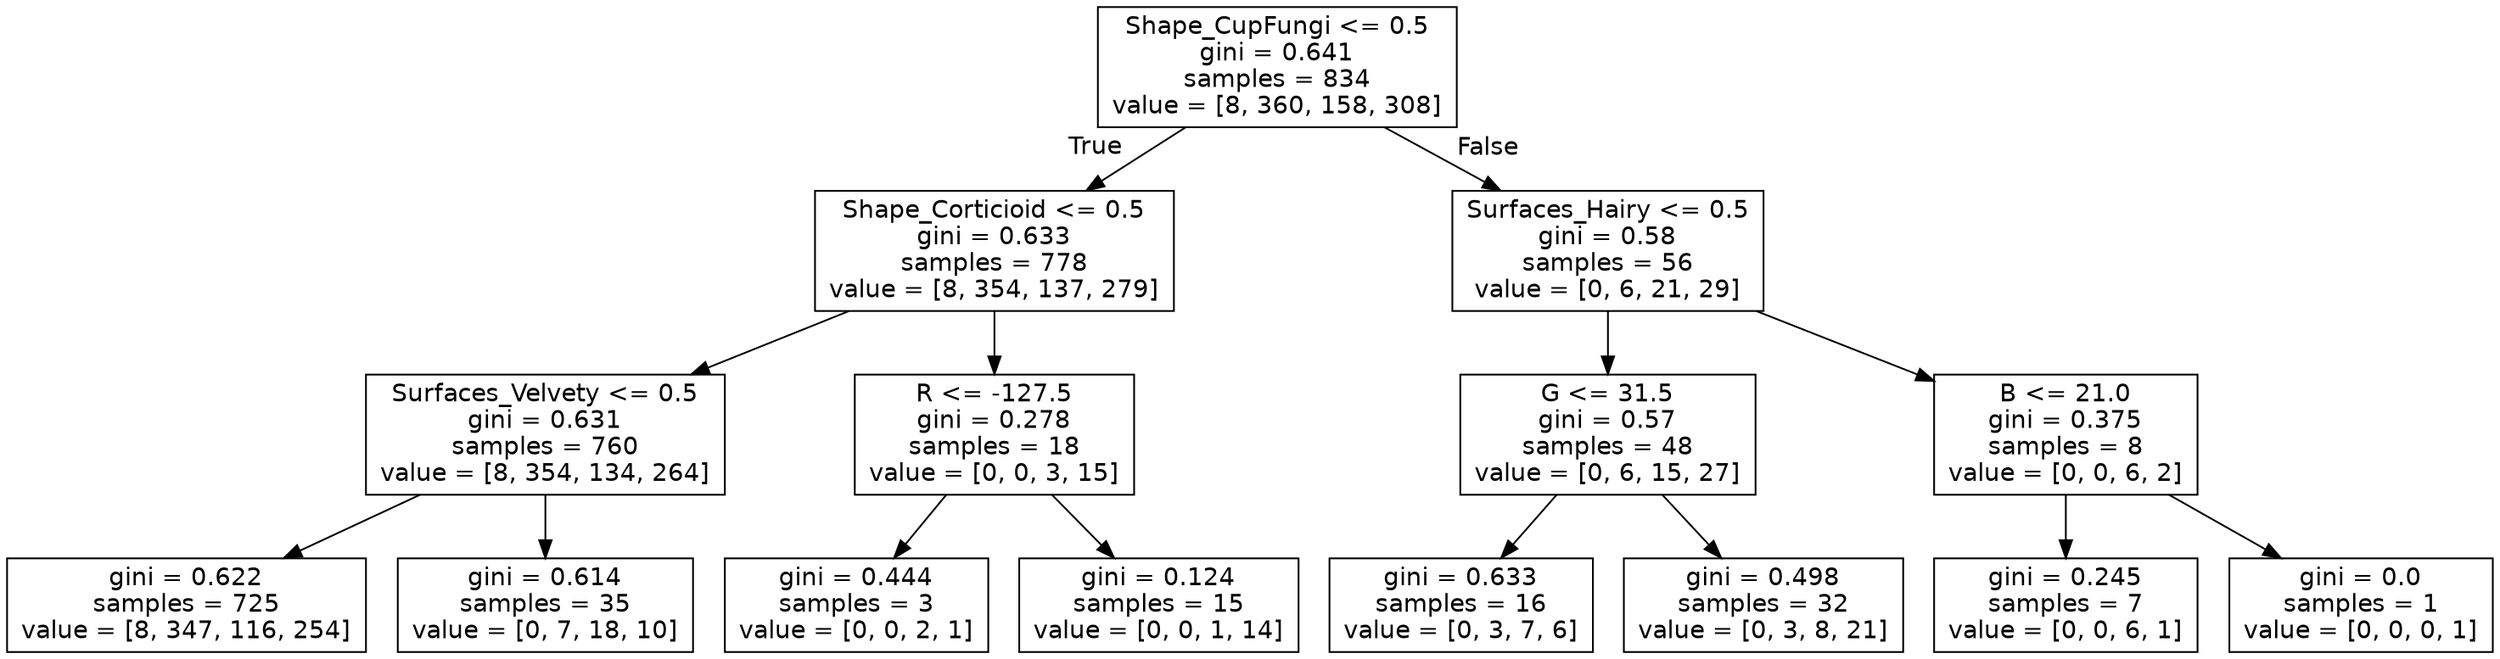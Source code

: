 digraph Tree {
node [shape=box, fontname="helvetica"] ;
edge [fontname="helvetica"] ;
0 [label="Shape_CupFungi <= 0.5\ngini = 0.641\nsamples = 834\nvalue = [8, 360, 158, 308]"] ;
1 [label="Shape_Corticioid <= 0.5\ngini = 0.633\nsamples = 778\nvalue = [8, 354, 137, 279]"] ;
0 -> 1 [labeldistance=2.5, labelangle=45, headlabel="True"] ;
2 [label="Surfaces_Velvety <= 0.5\ngini = 0.631\nsamples = 760\nvalue = [8, 354, 134, 264]"] ;
1 -> 2 ;
3 [label="gini = 0.622\nsamples = 725\nvalue = [8, 347, 116, 254]"] ;
2 -> 3 ;
4 [label="gini = 0.614\nsamples = 35\nvalue = [0, 7, 18, 10]"] ;
2 -> 4 ;
5 [label="R <= -127.5\ngini = 0.278\nsamples = 18\nvalue = [0, 0, 3, 15]"] ;
1 -> 5 ;
6 [label="gini = 0.444\nsamples = 3\nvalue = [0, 0, 2, 1]"] ;
5 -> 6 ;
7 [label="gini = 0.124\nsamples = 15\nvalue = [0, 0, 1, 14]"] ;
5 -> 7 ;
8 [label="Surfaces_Hairy <= 0.5\ngini = 0.58\nsamples = 56\nvalue = [0, 6, 21, 29]"] ;
0 -> 8 [labeldistance=2.5, labelangle=-45, headlabel="False"] ;
9 [label="G <= 31.5\ngini = 0.57\nsamples = 48\nvalue = [0, 6, 15, 27]"] ;
8 -> 9 ;
10 [label="gini = 0.633\nsamples = 16\nvalue = [0, 3, 7, 6]"] ;
9 -> 10 ;
11 [label="gini = 0.498\nsamples = 32\nvalue = [0, 3, 8, 21]"] ;
9 -> 11 ;
12 [label="B <= 21.0\ngini = 0.375\nsamples = 8\nvalue = [0, 0, 6, 2]"] ;
8 -> 12 ;
13 [label="gini = 0.245\nsamples = 7\nvalue = [0, 0, 6, 1]"] ;
12 -> 13 ;
14 [label="gini = 0.0\nsamples = 1\nvalue = [0, 0, 0, 1]"] ;
12 -> 14 ;
}